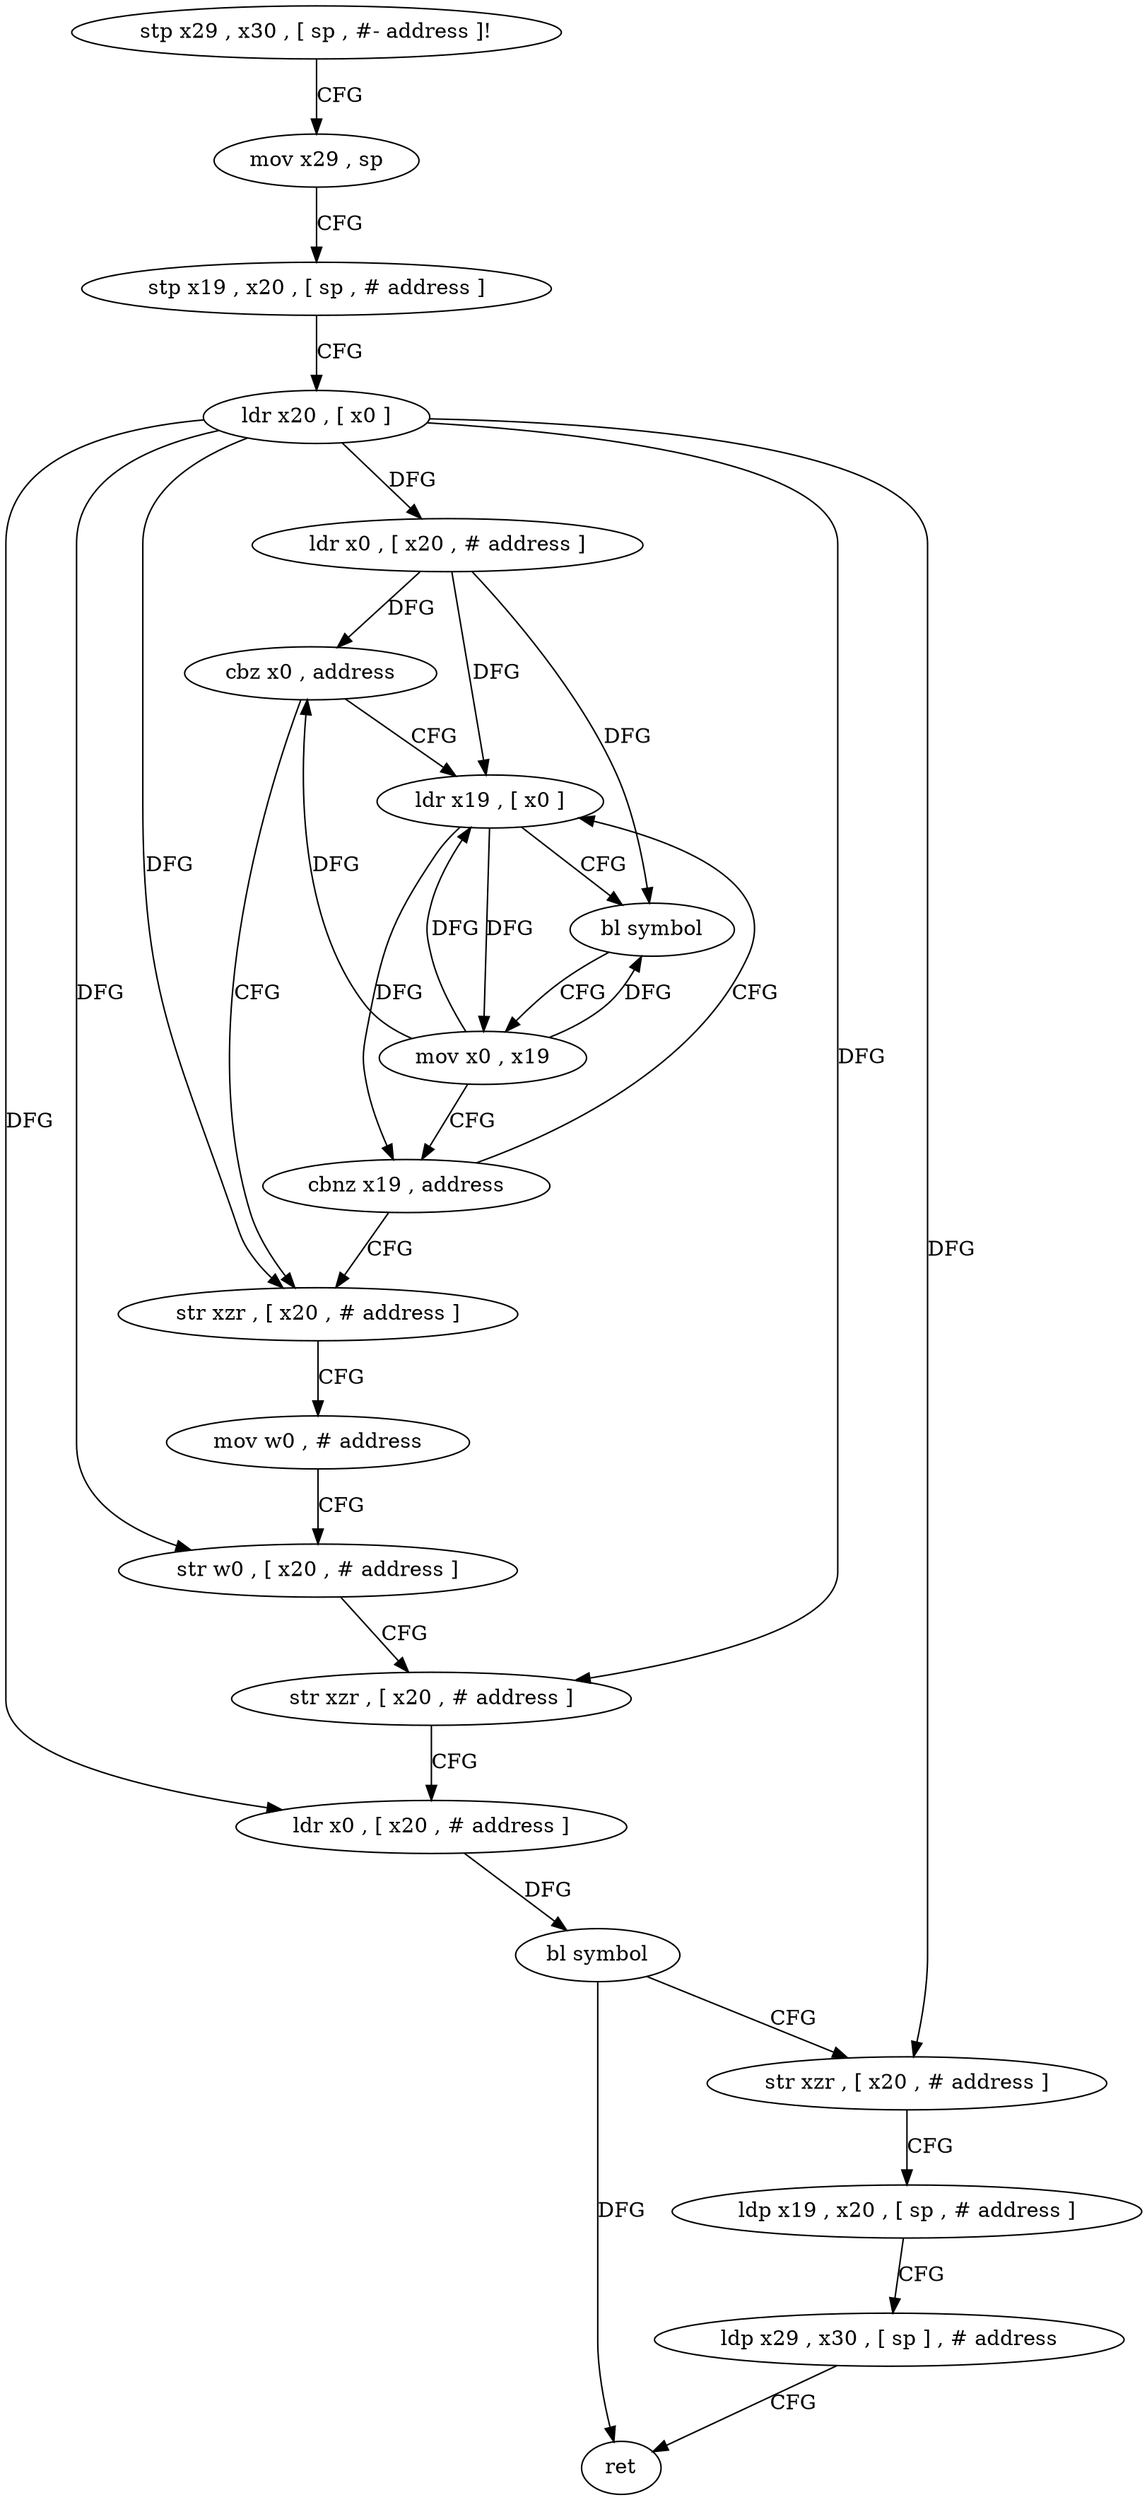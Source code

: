 digraph "func" {
"4330824" [label = "stp x29 , x30 , [ sp , #- address ]!" ]
"4330828" [label = "mov x29 , sp" ]
"4330832" [label = "stp x19 , x20 , [ sp , # address ]" ]
"4330836" [label = "ldr x20 , [ x0 ]" ]
"4330840" [label = "ldr x0 , [ x20 , # address ]" ]
"4330844" [label = "cbz x0 , address" ]
"4330864" [label = "str xzr , [ x20 , # address ]" ]
"4330848" [label = "ldr x19 , [ x0 ]" ]
"4330868" [label = "mov w0 , # address" ]
"4330872" [label = "str w0 , [ x20 , # address ]" ]
"4330876" [label = "str xzr , [ x20 , # address ]" ]
"4330880" [label = "ldr x0 , [ x20 , # address ]" ]
"4330884" [label = "bl symbol" ]
"4330888" [label = "str xzr , [ x20 , # address ]" ]
"4330892" [label = "ldp x19 , x20 , [ sp , # address ]" ]
"4330896" [label = "ldp x29 , x30 , [ sp ] , # address" ]
"4330900" [label = "ret" ]
"4330852" [label = "bl symbol" ]
"4330856" [label = "mov x0 , x19" ]
"4330860" [label = "cbnz x19 , address" ]
"4330824" -> "4330828" [ label = "CFG" ]
"4330828" -> "4330832" [ label = "CFG" ]
"4330832" -> "4330836" [ label = "CFG" ]
"4330836" -> "4330840" [ label = "DFG" ]
"4330836" -> "4330864" [ label = "DFG" ]
"4330836" -> "4330872" [ label = "DFG" ]
"4330836" -> "4330876" [ label = "DFG" ]
"4330836" -> "4330880" [ label = "DFG" ]
"4330836" -> "4330888" [ label = "DFG" ]
"4330840" -> "4330844" [ label = "DFG" ]
"4330840" -> "4330848" [ label = "DFG" ]
"4330840" -> "4330852" [ label = "DFG" ]
"4330844" -> "4330864" [ label = "CFG" ]
"4330844" -> "4330848" [ label = "CFG" ]
"4330864" -> "4330868" [ label = "CFG" ]
"4330848" -> "4330852" [ label = "CFG" ]
"4330848" -> "4330856" [ label = "DFG" ]
"4330848" -> "4330860" [ label = "DFG" ]
"4330868" -> "4330872" [ label = "CFG" ]
"4330872" -> "4330876" [ label = "CFG" ]
"4330876" -> "4330880" [ label = "CFG" ]
"4330880" -> "4330884" [ label = "DFG" ]
"4330884" -> "4330888" [ label = "CFG" ]
"4330884" -> "4330900" [ label = "DFG" ]
"4330888" -> "4330892" [ label = "CFG" ]
"4330892" -> "4330896" [ label = "CFG" ]
"4330896" -> "4330900" [ label = "CFG" ]
"4330852" -> "4330856" [ label = "CFG" ]
"4330856" -> "4330860" [ label = "CFG" ]
"4330856" -> "4330844" [ label = "DFG" ]
"4330856" -> "4330848" [ label = "DFG" ]
"4330856" -> "4330852" [ label = "DFG" ]
"4330860" -> "4330848" [ label = "CFG" ]
"4330860" -> "4330864" [ label = "CFG" ]
}

